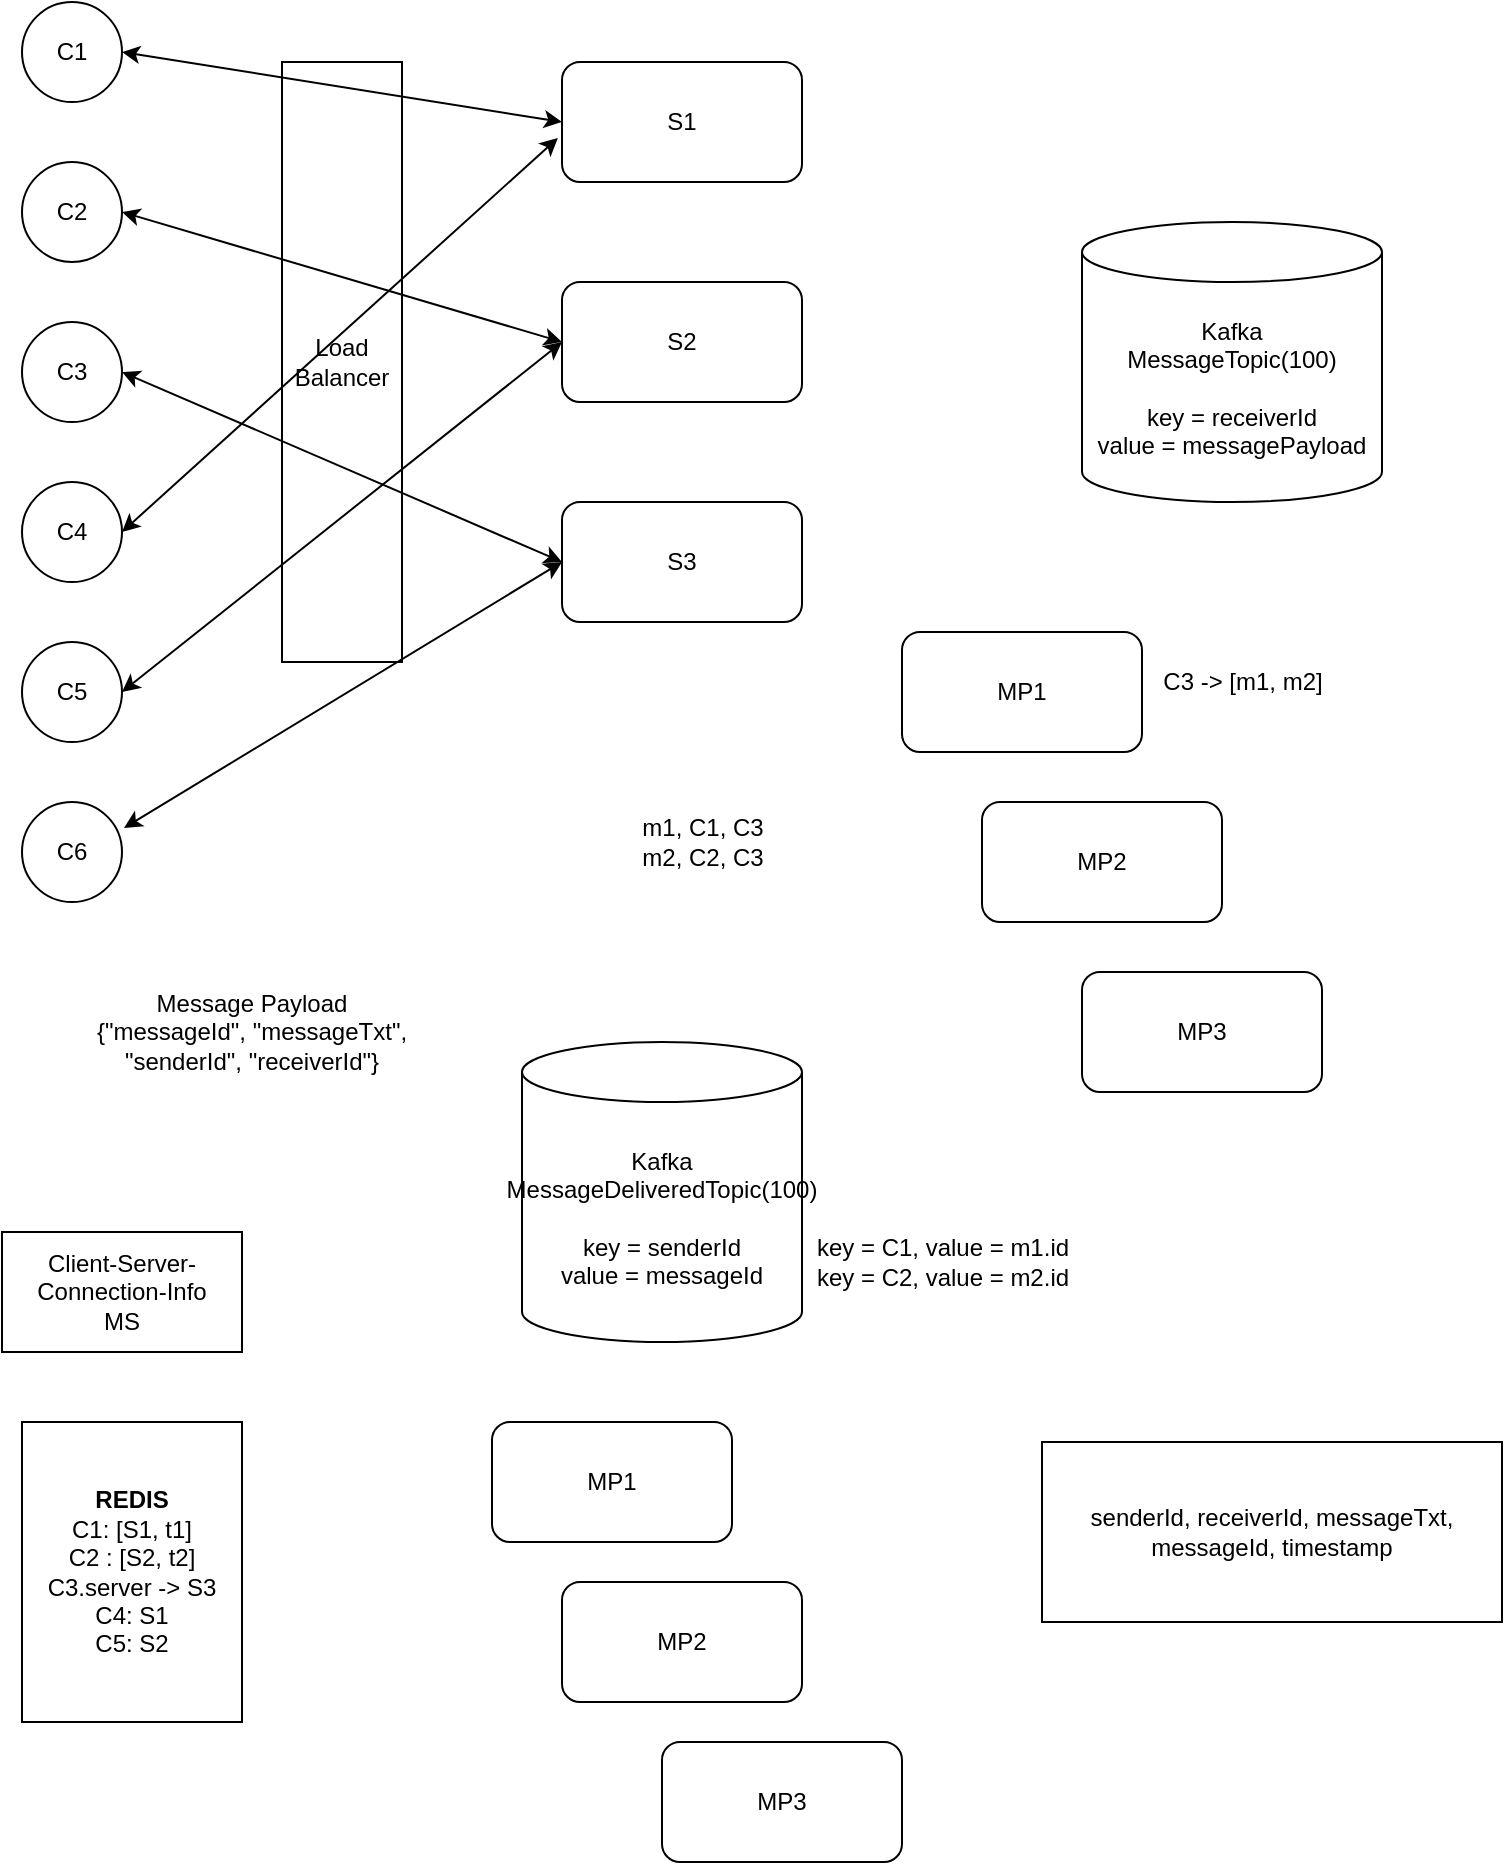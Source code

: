 <mxfile version="15.2.7" type="github"><diagram id="Kso9V5yUXSbGd0bpZqUH" name="Page-1"><mxGraphModel dx="1426" dy="778" grid="1" gridSize="10" guides="1" tooltips="1" connect="1" arrows="1" fold="1" page="1" pageScale="1" pageWidth="850" pageHeight="1100" math="0" shadow="0"><root><mxCell id="0"/><mxCell id="1" parent="0"/><mxCell id="J6d1gOBo7TyYx8xNmsIb-1" value="C5" style="ellipse;whiteSpace=wrap;html=1;" parent="1" vertex="1"><mxGeometry x="70" y="440" width="50" height="50" as="geometry"/></mxCell><mxCell id="J6d1gOBo7TyYx8xNmsIb-2" value="C4" style="ellipse;whiteSpace=wrap;html=1;" parent="1" vertex="1"><mxGeometry x="70" y="360" width="50" height="50" as="geometry"/></mxCell><mxCell id="J6d1gOBo7TyYx8xNmsIb-3" value="C3" style="ellipse;whiteSpace=wrap;html=1;" parent="1" vertex="1"><mxGeometry x="70" y="280" width="50" height="50" as="geometry"/></mxCell><mxCell id="J6d1gOBo7TyYx8xNmsIb-4" value="C2" style="ellipse;whiteSpace=wrap;html=1;" parent="1" vertex="1"><mxGeometry x="70" y="200" width="50" height="50" as="geometry"/></mxCell><mxCell id="J6d1gOBo7TyYx8xNmsIb-5" value="C1" style="ellipse;whiteSpace=wrap;html=1;" parent="1" vertex="1"><mxGeometry x="70" y="120" width="50" height="50" as="geometry"/></mxCell><mxCell id="J6d1gOBo7TyYx8xNmsIb-6" value="&lt;div&gt;Load&lt;/div&gt;&lt;div&gt;Balancer&lt;br&gt;&lt;/div&gt;" style="rounded=0;whiteSpace=wrap;html=1;" parent="1" vertex="1"><mxGeometry x="200" y="150" width="60" height="300" as="geometry"/></mxCell><mxCell id="J6d1gOBo7TyYx8xNmsIb-7" value="S1" style="rounded=1;whiteSpace=wrap;html=1;" parent="1" vertex="1"><mxGeometry x="340" y="150" width="120" height="60" as="geometry"/></mxCell><mxCell id="J6d1gOBo7TyYx8xNmsIb-8" value="S2" style="rounded=1;whiteSpace=wrap;html=1;" parent="1" vertex="1"><mxGeometry x="340" y="260" width="120" height="60" as="geometry"/></mxCell><mxCell id="J6d1gOBo7TyYx8xNmsIb-9" value="S3" style="rounded=1;whiteSpace=wrap;html=1;" parent="1" vertex="1"><mxGeometry x="340" y="370" width="120" height="60" as="geometry"/></mxCell><mxCell id="J6d1gOBo7TyYx8xNmsIb-10" value="" style="endArrow=classic;startArrow=classic;html=1;exitX=1;exitY=0.5;exitDx=0;exitDy=0;entryX=0;entryY=0.5;entryDx=0;entryDy=0;" parent="1" source="J6d1gOBo7TyYx8xNmsIb-5" target="J6d1gOBo7TyYx8xNmsIb-7" edge="1"><mxGeometry width="50" height="50" relative="1" as="geometry"><mxPoint x="380" y="380" as="sourcePoint"/><mxPoint x="430" y="330" as="targetPoint"/></mxGeometry></mxCell><mxCell id="J6d1gOBo7TyYx8xNmsIb-11" value="" style="endArrow=classic;startArrow=classic;html=1;exitX=1;exitY=0.5;exitDx=0;exitDy=0;entryX=0;entryY=0.5;entryDx=0;entryDy=0;" parent="1" source="J6d1gOBo7TyYx8xNmsIb-4" target="J6d1gOBo7TyYx8xNmsIb-8" edge="1"><mxGeometry width="50" height="50" relative="1" as="geometry"><mxPoint x="380" y="380" as="sourcePoint"/><mxPoint x="430" y="330" as="targetPoint"/></mxGeometry></mxCell><mxCell id="J6d1gOBo7TyYx8xNmsIb-12" value="" style="endArrow=classic;startArrow=classic;html=1;exitX=1;exitY=0.5;exitDx=0;exitDy=0;entryX=0;entryY=0.5;entryDx=0;entryDy=0;" parent="1" source="J6d1gOBo7TyYx8xNmsIb-3" target="J6d1gOBo7TyYx8xNmsIb-9" edge="1"><mxGeometry width="50" height="50" relative="1" as="geometry"><mxPoint x="380" y="380" as="sourcePoint"/><mxPoint x="430" y="330" as="targetPoint"/></mxGeometry></mxCell><mxCell id="J6d1gOBo7TyYx8xNmsIb-13" value="" style="endArrow=classic;startArrow=classic;html=1;exitX=1;exitY=0.5;exitDx=0;exitDy=0;entryX=-0.017;entryY=0.633;entryDx=0;entryDy=0;entryPerimeter=0;" parent="1" source="J6d1gOBo7TyYx8xNmsIb-2" target="J6d1gOBo7TyYx8xNmsIb-7" edge="1"><mxGeometry width="50" height="50" relative="1" as="geometry"><mxPoint x="380" y="380" as="sourcePoint"/><mxPoint x="430" y="330" as="targetPoint"/></mxGeometry></mxCell><mxCell id="J6d1gOBo7TyYx8xNmsIb-14" value="" style="endArrow=classic;startArrow=classic;html=1;exitX=1;exitY=0.5;exitDx=0;exitDy=0;entryX=0;entryY=0.5;entryDx=0;entryDy=0;" parent="1" source="J6d1gOBo7TyYx8xNmsIb-1" target="J6d1gOBo7TyYx8xNmsIb-8" edge="1"><mxGeometry width="50" height="50" relative="1" as="geometry"><mxPoint x="380" y="380" as="sourcePoint"/><mxPoint x="430" y="330" as="targetPoint"/></mxGeometry></mxCell><mxCell id="J6d1gOBo7TyYx8xNmsIb-15" value="&lt;div&gt;&lt;b&gt;REDIS&lt;/b&gt;&lt;br&gt;&lt;/div&gt;&lt;div&gt;C1: [S1, t1]&lt;br&gt;&lt;/div&gt;&lt;div&gt;C2 : [S2, t2]&lt;br&gt;&lt;/div&gt;&lt;div&gt;C3.server -&amp;gt; S3&lt;br&gt;&lt;/div&gt;&lt;div&gt;C4: S1&lt;br&gt;&lt;/div&gt;&lt;div&gt;C5: S2&lt;br&gt;&lt;/div&gt;" style="rounded=0;whiteSpace=wrap;html=1;" parent="1" vertex="1"><mxGeometry x="70" y="830" width="110" height="150" as="geometry"/></mxCell><mxCell id="J6d1gOBo7TyYx8xNmsIb-16" value="&lt;div&gt;Kafka&lt;/div&gt;&lt;div&gt;MessageTopic(100)&lt;br&gt;&lt;/div&gt;&lt;div&gt;&lt;br&gt;&lt;/div&gt;&lt;div&gt;key = receiverId&lt;/div&gt;&lt;div&gt;value = messagePayload&lt;br&gt;&lt;/div&gt;" style="shape=cylinder3;whiteSpace=wrap;html=1;boundedLbl=1;backgroundOutline=1;size=15;" parent="1" vertex="1"><mxGeometry x="600" y="230" width="150" height="140" as="geometry"/></mxCell><mxCell id="J6d1gOBo7TyYx8xNmsIb-17" value="&lt;div&gt;Message Payload&lt;/div&gt;&lt;div&gt;{&quot;messageId&quot;, &quot;messageTxt&quot;, &quot;senderId&quot;, &quot;receiverId&quot;}&lt;br&gt;&lt;/div&gt;" style="text;html=1;strokeColor=none;fillColor=none;align=center;verticalAlign=middle;whiteSpace=wrap;rounded=0;" parent="1" vertex="1"><mxGeometry x="80" y="600" width="210" height="70" as="geometry"/></mxCell><mxCell id="J6d1gOBo7TyYx8xNmsIb-18" value="&lt;div&gt;m1, C1, C3&lt;/div&gt;&lt;div&gt;m2, C2, C3&lt;br&gt;&lt;/div&gt;" style="text;html=1;align=center;verticalAlign=middle;resizable=0;points=[];autosize=1;strokeColor=none;fillColor=none;" parent="1" vertex="1"><mxGeometry x="370" y="525" width="80" height="30" as="geometry"/></mxCell><mxCell id="J6d1gOBo7TyYx8xNmsIb-19" value="MP1" style="rounded=1;whiteSpace=wrap;html=1;" parent="1" vertex="1"><mxGeometry x="510" y="435" width="120" height="60" as="geometry"/></mxCell><mxCell id="J6d1gOBo7TyYx8xNmsIb-20" value="MP2" style="rounded=1;whiteSpace=wrap;html=1;" parent="1" vertex="1"><mxGeometry x="550" y="520" width="120" height="60" as="geometry"/></mxCell><mxCell id="J6d1gOBo7TyYx8xNmsIb-21" value="MP3" style="rounded=1;whiteSpace=wrap;html=1;" parent="1" vertex="1"><mxGeometry x="600" y="605" width="120" height="60" as="geometry"/></mxCell><mxCell id="J6d1gOBo7TyYx8xNmsIb-22" value="C3 -&amp;gt; [m1, m2]" style="text;html=1;align=center;verticalAlign=middle;resizable=0;points=[];autosize=1;strokeColor=none;fillColor=none;" parent="1" vertex="1"><mxGeometry x="630" y="450" width="100" height="20" as="geometry"/></mxCell><mxCell id="J6d1gOBo7TyYx8xNmsIb-23" value="&lt;div&gt;Kafka&lt;/div&gt;&lt;div&gt;MessageDeliveredTopic(100)&lt;/div&gt;&lt;div&gt;&lt;br&gt;&lt;/div&gt;&lt;div&gt;key = senderId&lt;/div&gt;&lt;div&gt;value = messageId&lt;br&gt;&lt;/div&gt;" style="shape=cylinder3;whiteSpace=wrap;html=1;boundedLbl=1;backgroundOutline=1;size=15;" parent="1" vertex="1"><mxGeometry x="320" y="640" width="140" height="150" as="geometry"/></mxCell><mxCell id="J6d1gOBo7TyYx8xNmsIb-24" value="&lt;div&gt;key = C1, value = m1.id&lt;/div&gt;&lt;div&gt;key = C2, value = m2.id&lt;br&gt;&lt;/div&gt;" style="text;html=1;align=center;verticalAlign=middle;resizable=0;points=[];autosize=1;strokeColor=none;fillColor=none;" parent="1" vertex="1"><mxGeometry x="460" y="735" width="140" height="30" as="geometry"/></mxCell><mxCell id="J6d1gOBo7TyYx8xNmsIb-25" value="MP1" style="rounded=1;whiteSpace=wrap;html=1;" parent="1" vertex="1"><mxGeometry x="305" y="830" width="120" height="60" as="geometry"/></mxCell><mxCell id="J6d1gOBo7TyYx8xNmsIb-26" value="MP2" style="rounded=1;whiteSpace=wrap;html=1;" parent="1" vertex="1"><mxGeometry x="340" y="910" width="120" height="60" as="geometry"/></mxCell><mxCell id="J6d1gOBo7TyYx8xNmsIb-27" value="MP3" style="rounded=1;whiteSpace=wrap;html=1;" parent="1" vertex="1"><mxGeometry x="390" y="990" width="120" height="60" as="geometry"/></mxCell><mxCell id="J6d1gOBo7TyYx8xNmsIb-28" value="&lt;div&gt;Client-Server-Connection-Info&lt;/div&gt;&lt;div&gt;MS&lt;br&gt;&lt;/div&gt;" style="whiteSpace=wrap;html=1;" parent="1" vertex="1"><mxGeometry x="60" y="735" width="120" height="60" as="geometry"/></mxCell><mxCell id="J6d1gOBo7TyYx8xNmsIb-29" value="C6" style="ellipse;whiteSpace=wrap;html=1;" parent="1" vertex="1"><mxGeometry x="70" y="520" width="50" height="50" as="geometry"/></mxCell><mxCell id="J6d1gOBo7TyYx8xNmsIb-30" value="senderId, receiverId, messageTxt, messageId, timestamp" style="rounded=0;whiteSpace=wrap;html=1;" parent="1" vertex="1"><mxGeometry x="580" y="840" width="230" height="90" as="geometry"/></mxCell><mxCell id="J6d1gOBo7TyYx8xNmsIb-31" value="" style="endArrow=classic;startArrow=classic;html=1;exitX=1.02;exitY=0.26;exitDx=0;exitDy=0;exitPerimeter=0;entryX=0;entryY=0.5;entryDx=0;entryDy=0;" parent="1" source="J6d1gOBo7TyYx8xNmsIb-29" target="J6d1gOBo7TyYx8xNmsIb-9" edge="1"><mxGeometry width="50" height="50" relative="1" as="geometry"><mxPoint x="160" y="490" as="sourcePoint"/><mxPoint x="210" y="440" as="targetPoint"/></mxGeometry></mxCell></root></mxGraphModel></diagram></mxfile>